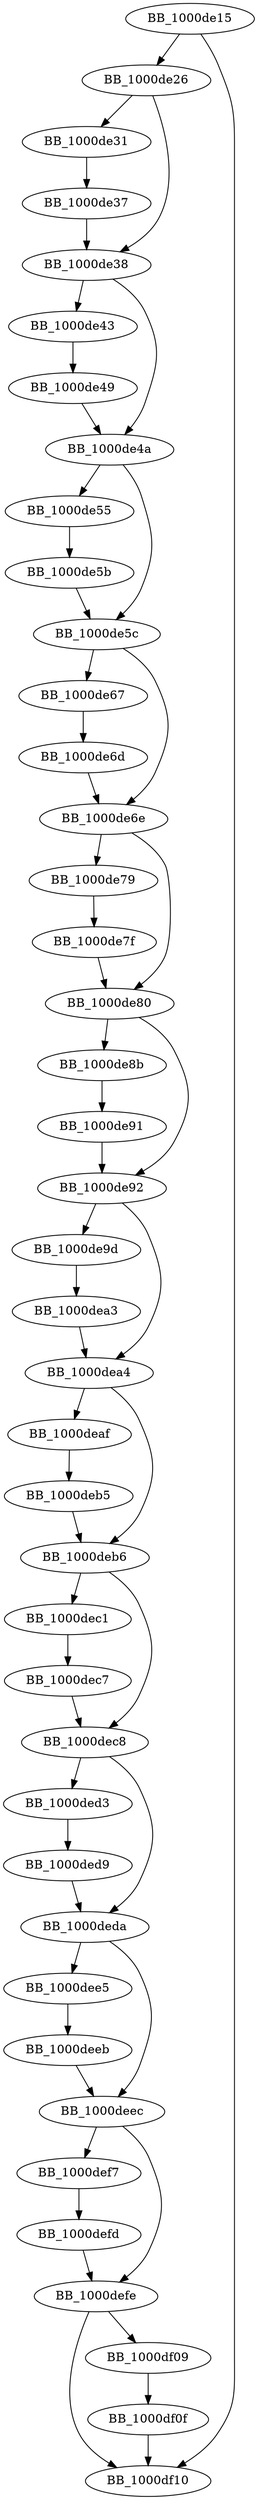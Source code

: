 DiGraph ___free_lconv_mon{
BB_1000de15->BB_1000de26
BB_1000de15->BB_1000df10
BB_1000de26->BB_1000de31
BB_1000de26->BB_1000de38
BB_1000de31->BB_1000de37
BB_1000de37->BB_1000de38
BB_1000de38->BB_1000de43
BB_1000de38->BB_1000de4a
BB_1000de43->BB_1000de49
BB_1000de49->BB_1000de4a
BB_1000de4a->BB_1000de55
BB_1000de4a->BB_1000de5c
BB_1000de55->BB_1000de5b
BB_1000de5b->BB_1000de5c
BB_1000de5c->BB_1000de67
BB_1000de5c->BB_1000de6e
BB_1000de67->BB_1000de6d
BB_1000de6d->BB_1000de6e
BB_1000de6e->BB_1000de79
BB_1000de6e->BB_1000de80
BB_1000de79->BB_1000de7f
BB_1000de7f->BB_1000de80
BB_1000de80->BB_1000de8b
BB_1000de80->BB_1000de92
BB_1000de8b->BB_1000de91
BB_1000de91->BB_1000de92
BB_1000de92->BB_1000de9d
BB_1000de92->BB_1000dea4
BB_1000de9d->BB_1000dea3
BB_1000dea3->BB_1000dea4
BB_1000dea4->BB_1000deaf
BB_1000dea4->BB_1000deb6
BB_1000deaf->BB_1000deb5
BB_1000deb5->BB_1000deb6
BB_1000deb6->BB_1000dec1
BB_1000deb6->BB_1000dec8
BB_1000dec1->BB_1000dec7
BB_1000dec7->BB_1000dec8
BB_1000dec8->BB_1000ded3
BB_1000dec8->BB_1000deda
BB_1000ded3->BB_1000ded9
BB_1000ded9->BB_1000deda
BB_1000deda->BB_1000dee5
BB_1000deda->BB_1000deec
BB_1000dee5->BB_1000deeb
BB_1000deeb->BB_1000deec
BB_1000deec->BB_1000def7
BB_1000deec->BB_1000defe
BB_1000def7->BB_1000defd
BB_1000defd->BB_1000defe
BB_1000defe->BB_1000df09
BB_1000defe->BB_1000df10
BB_1000df09->BB_1000df0f
BB_1000df0f->BB_1000df10
}
